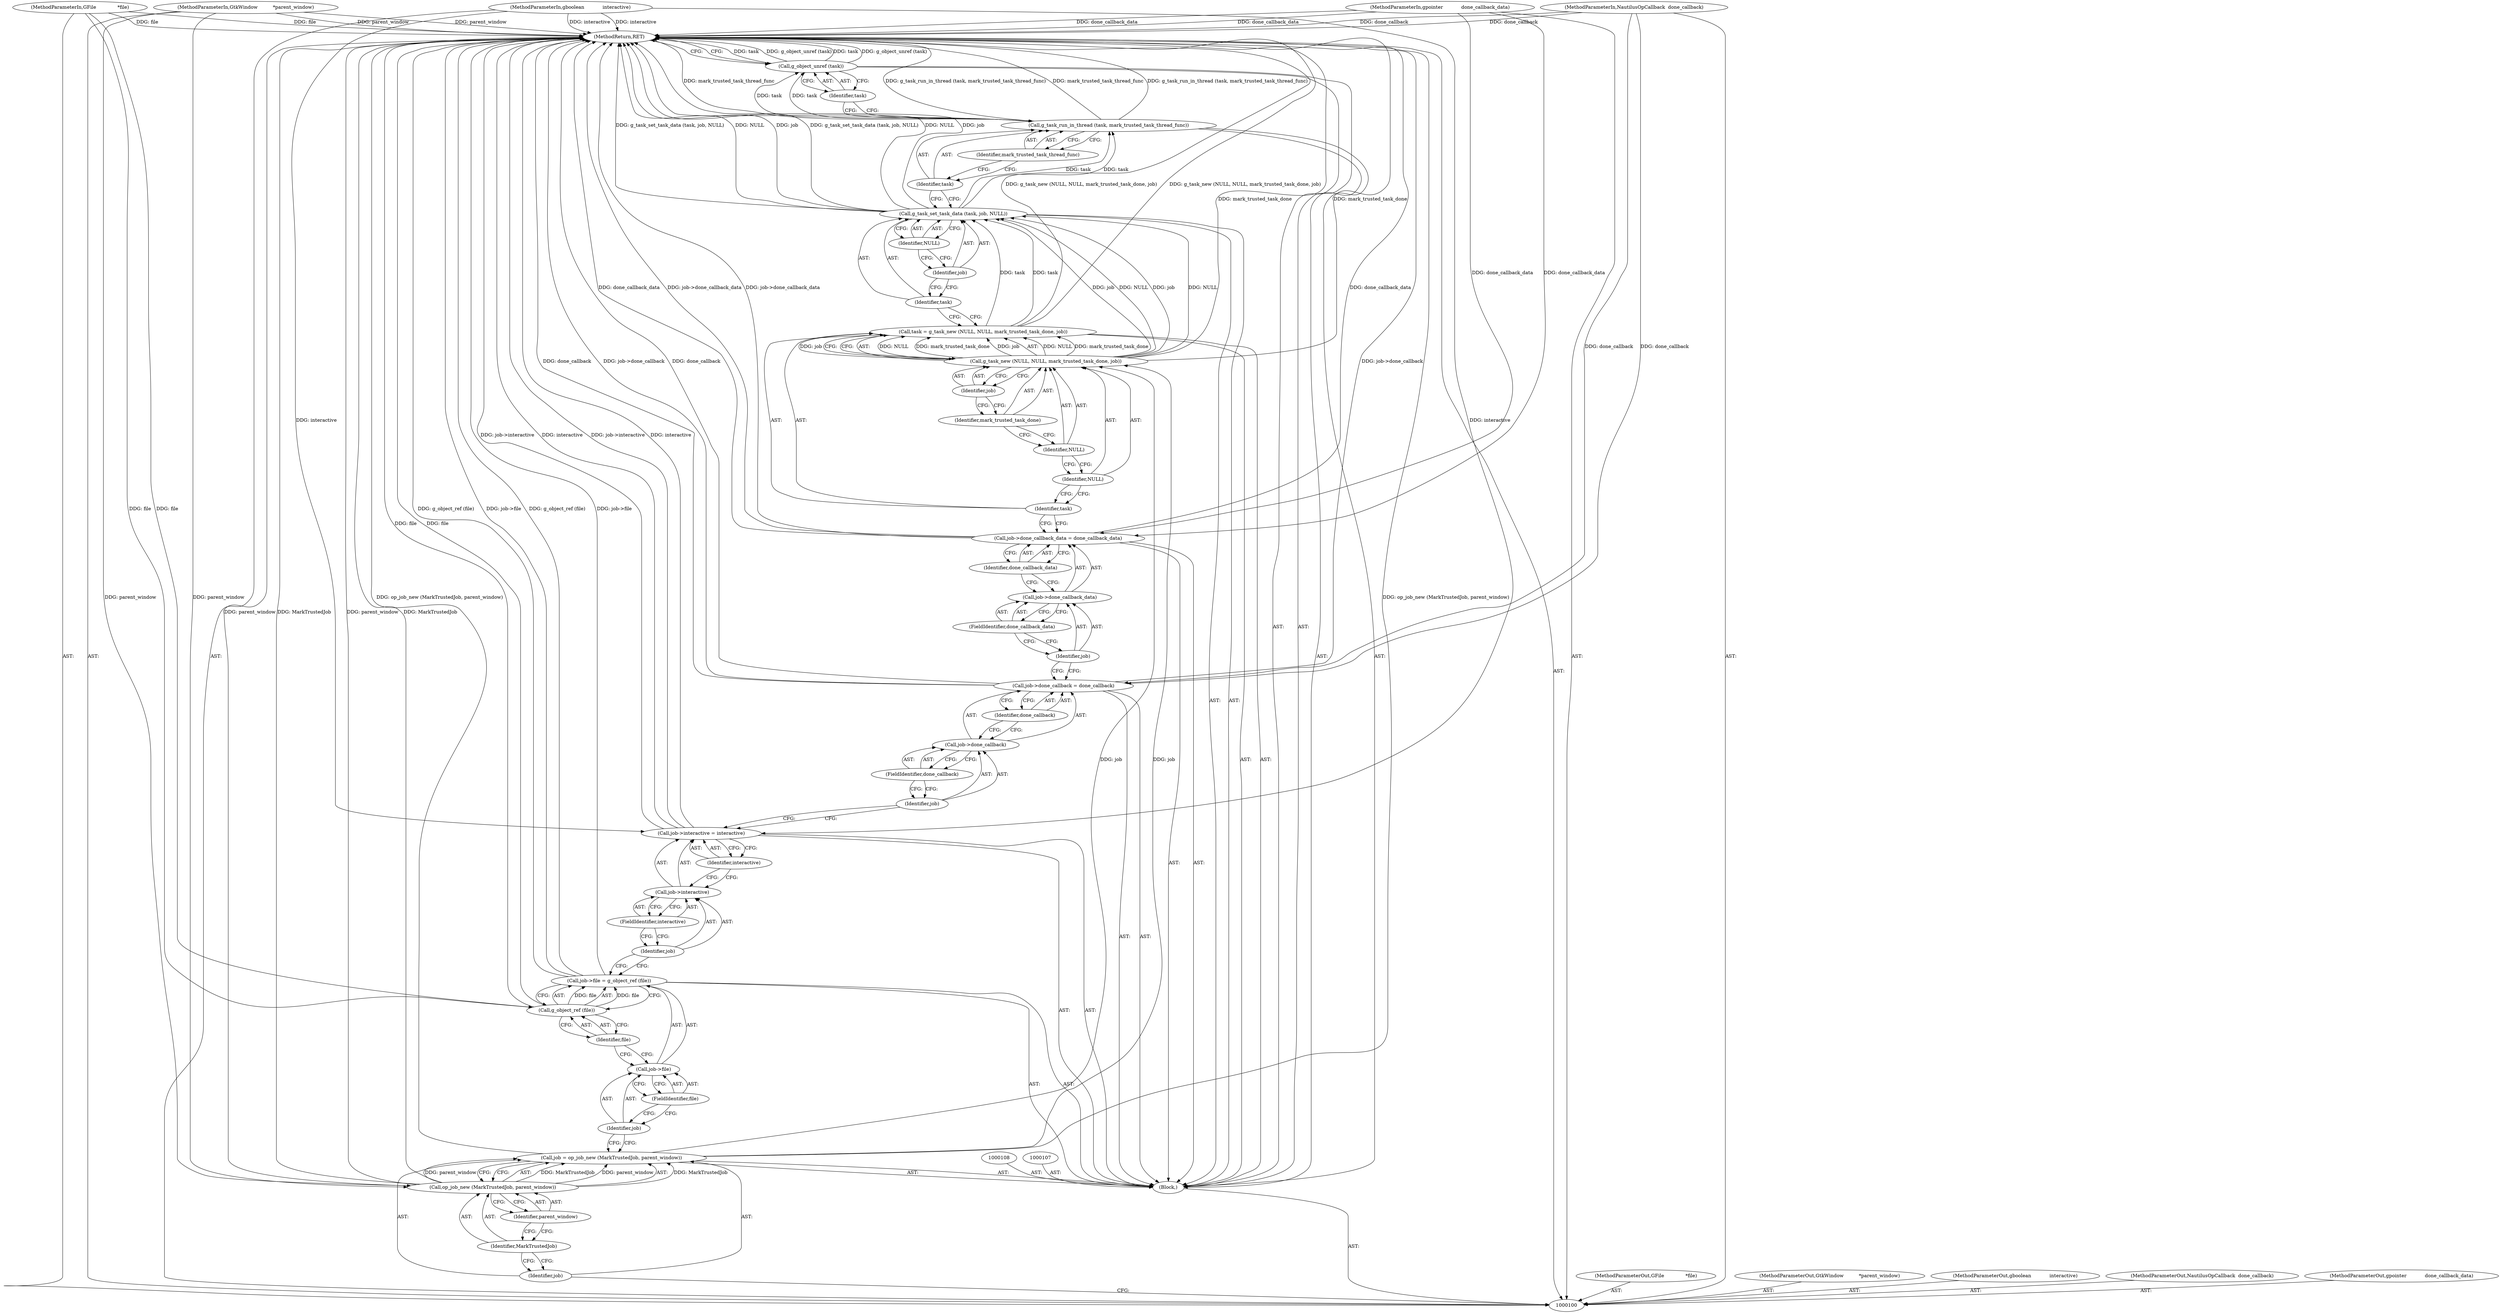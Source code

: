 digraph "1_nautilus_1630f53481f445ada0a455e9979236d31a8d3bb0_4" {
"1000151" [label="(MethodReturn,RET)"];
"1000101" [label="(MethodParameterIn,GFile              *file)"];
"1000204" [label="(MethodParameterOut,GFile              *file)"];
"1000111" [label="(Call,op_job_new (MarkTrustedJob, parent_window))"];
"1000112" [label="(Identifier,MarkTrustedJob)"];
"1000113" [label="(Identifier,parent_window)"];
"1000109" [label="(Call,job = op_job_new (MarkTrustedJob, parent_window))"];
"1000110" [label="(Identifier,job)"];
"1000118" [label="(Call,g_object_ref (file))"];
"1000119" [label="(Identifier,file)"];
"1000114" [label="(Call,job->file = g_object_ref (file))"];
"1000115" [label="(Call,job->file)"];
"1000116" [label="(Identifier,job)"];
"1000117" [label="(FieldIdentifier,file)"];
"1000124" [label="(Identifier,interactive)"];
"1000120" [label="(Call,job->interactive = interactive)"];
"1000121" [label="(Call,job->interactive)"];
"1000122" [label="(Identifier,job)"];
"1000123" [label="(FieldIdentifier,interactive)"];
"1000128" [label="(FieldIdentifier,done_callback)"];
"1000129" [label="(Identifier,done_callback)"];
"1000125" [label="(Call,job->done_callback = done_callback)"];
"1000126" [label="(Call,job->done_callback)"];
"1000127" [label="(Identifier,job)"];
"1000133" [label="(FieldIdentifier,done_callback_data)"];
"1000134" [label="(Identifier,done_callback_data)"];
"1000130" [label="(Call,job->done_callback_data = done_callback_data)"];
"1000131" [label="(Call,job->done_callback_data)"];
"1000132" [label="(Identifier,job)"];
"1000137" [label="(Call,g_task_new (NULL, NULL, mark_trusted_task_done, job))"];
"1000138" [label="(Identifier,NULL)"];
"1000139" [label="(Identifier,NULL)"];
"1000140" [label="(Identifier,mark_trusted_task_done)"];
"1000135" [label="(Call,task = g_task_new (NULL, NULL, mark_trusted_task_done, job))"];
"1000136" [label="(Identifier,task)"];
"1000141" [label="(Identifier,job)"];
"1000143" [label="(Identifier,task)"];
"1000144" [label="(Identifier,job)"];
"1000145" [label="(Identifier,NULL)"];
"1000142" [label="(Call,g_task_set_task_data (task, job, NULL))"];
"1000147" [label="(Identifier,task)"];
"1000148" [label="(Identifier,mark_trusted_task_thread_func)"];
"1000146" [label="(Call,g_task_run_in_thread (task, mark_trusted_task_thread_func))"];
"1000150" [label="(Identifier,task)"];
"1000149" [label="(Call,g_object_unref (task))"];
"1000102" [label="(MethodParameterIn,GtkWindow          *parent_window)"];
"1000205" [label="(MethodParameterOut,GtkWindow          *parent_window)"];
"1000103" [label="(MethodParameterIn,gboolean            interactive)"];
"1000206" [label="(MethodParameterOut,gboolean            interactive)"];
"1000104" [label="(MethodParameterIn,NautilusOpCallback  done_callback)"];
"1000207" [label="(MethodParameterOut,NautilusOpCallback  done_callback)"];
"1000105" [label="(MethodParameterIn,gpointer            done_callback_data)"];
"1000208" [label="(MethodParameterOut,gpointer            done_callback_data)"];
"1000106" [label="(Block,)"];
"1000151" -> "1000100"  [label="AST: "];
"1000151" -> "1000149"  [label="CFG: "];
"1000142" -> "1000151"  [label="DDG: g_task_set_task_data (task, job, NULL)"];
"1000142" -> "1000151"  [label="DDG: NULL"];
"1000142" -> "1000151"  [label="DDG: job"];
"1000104" -> "1000151"  [label="DDG: done_callback"];
"1000105" -> "1000151"  [label="DDG: done_callback_data"];
"1000137" -> "1000151"  [label="DDG: mark_trusted_task_done"];
"1000114" -> "1000151"  [label="DDG: g_object_ref (file)"];
"1000114" -> "1000151"  [label="DDG: job->file"];
"1000149" -> "1000151"  [label="DDG: task"];
"1000149" -> "1000151"  [label="DDG: g_object_unref (task)"];
"1000118" -> "1000151"  [label="DDG: file"];
"1000146" -> "1000151"  [label="DDG: g_task_run_in_thread (task, mark_trusted_task_thread_func)"];
"1000146" -> "1000151"  [label="DDG: mark_trusted_task_thread_func"];
"1000109" -> "1000151"  [label="DDG: op_job_new (MarkTrustedJob, parent_window)"];
"1000125" -> "1000151"  [label="DDG: job->done_callback"];
"1000125" -> "1000151"  [label="DDG: done_callback"];
"1000103" -> "1000151"  [label="DDG: interactive"];
"1000130" -> "1000151"  [label="DDG: done_callback_data"];
"1000130" -> "1000151"  [label="DDG: job->done_callback_data"];
"1000120" -> "1000151"  [label="DDG: job->interactive"];
"1000120" -> "1000151"  [label="DDG: interactive"];
"1000102" -> "1000151"  [label="DDG: parent_window"];
"1000111" -> "1000151"  [label="DDG: MarkTrustedJob"];
"1000111" -> "1000151"  [label="DDG: parent_window"];
"1000101" -> "1000151"  [label="DDG: file"];
"1000135" -> "1000151"  [label="DDG: g_task_new (NULL, NULL, mark_trusted_task_done, job)"];
"1000101" -> "1000100"  [label="AST: "];
"1000101" -> "1000151"  [label="DDG: file"];
"1000101" -> "1000118"  [label="DDG: file"];
"1000204" -> "1000100"  [label="AST: "];
"1000111" -> "1000109"  [label="AST: "];
"1000111" -> "1000113"  [label="CFG: "];
"1000112" -> "1000111"  [label="AST: "];
"1000113" -> "1000111"  [label="AST: "];
"1000109" -> "1000111"  [label="CFG: "];
"1000111" -> "1000151"  [label="DDG: MarkTrustedJob"];
"1000111" -> "1000151"  [label="DDG: parent_window"];
"1000111" -> "1000109"  [label="DDG: MarkTrustedJob"];
"1000111" -> "1000109"  [label="DDG: parent_window"];
"1000102" -> "1000111"  [label="DDG: parent_window"];
"1000112" -> "1000111"  [label="AST: "];
"1000112" -> "1000110"  [label="CFG: "];
"1000113" -> "1000112"  [label="CFG: "];
"1000113" -> "1000111"  [label="AST: "];
"1000113" -> "1000112"  [label="CFG: "];
"1000111" -> "1000113"  [label="CFG: "];
"1000109" -> "1000106"  [label="AST: "];
"1000109" -> "1000111"  [label="CFG: "];
"1000110" -> "1000109"  [label="AST: "];
"1000111" -> "1000109"  [label="AST: "];
"1000116" -> "1000109"  [label="CFG: "];
"1000109" -> "1000151"  [label="DDG: op_job_new (MarkTrustedJob, parent_window)"];
"1000111" -> "1000109"  [label="DDG: MarkTrustedJob"];
"1000111" -> "1000109"  [label="DDG: parent_window"];
"1000109" -> "1000137"  [label="DDG: job"];
"1000110" -> "1000109"  [label="AST: "];
"1000110" -> "1000100"  [label="CFG: "];
"1000112" -> "1000110"  [label="CFG: "];
"1000118" -> "1000114"  [label="AST: "];
"1000118" -> "1000119"  [label="CFG: "];
"1000119" -> "1000118"  [label="AST: "];
"1000114" -> "1000118"  [label="CFG: "];
"1000118" -> "1000151"  [label="DDG: file"];
"1000118" -> "1000114"  [label="DDG: file"];
"1000101" -> "1000118"  [label="DDG: file"];
"1000119" -> "1000118"  [label="AST: "];
"1000119" -> "1000115"  [label="CFG: "];
"1000118" -> "1000119"  [label="CFG: "];
"1000114" -> "1000106"  [label="AST: "];
"1000114" -> "1000118"  [label="CFG: "];
"1000115" -> "1000114"  [label="AST: "];
"1000118" -> "1000114"  [label="AST: "];
"1000122" -> "1000114"  [label="CFG: "];
"1000114" -> "1000151"  [label="DDG: g_object_ref (file)"];
"1000114" -> "1000151"  [label="DDG: job->file"];
"1000118" -> "1000114"  [label="DDG: file"];
"1000115" -> "1000114"  [label="AST: "];
"1000115" -> "1000117"  [label="CFG: "];
"1000116" -> "1000115"  [label="AST: "];
"1000117" -> "1000115"  [label="AST: "];
"1000119" -> "1000115"  [label="CFG: "];
"1000116" -> "1000115"  [label="AST: "];
"1000116" -> "1000109"  [label="CFG: "];
"1000117" -> "1000116"  [label="CFG: "];
"1000117" -> "1000115"  [label="AST: "];
"1000117" -> "1000116"  [label="CFG: "];
"1000115" -> "1000117"  [label="CFG: "];
"1000124" -> "1000120"  [label="AST: "];
"1000124" -> "1000121"  [label="CFG: "];
"1000120" -> "1000124"  [label="CFG: "];
"1000120" -> "1000106"  [label="AST: "];
"1000120" -> "1000124"  [label="CFG: "];
"1000121" -> "1000120"  [label="AST: "];
"1000124" -> "1000120"  [label="AST: "];
"1000127" -> "1000120"  [label="CFG: "];
"1000120" -> "1000151"  [label="DDG: job->interactive"];
"1000120" -> "1000151"  [label="DDG: interactive"];
"1000103" -> "1000120"  [label="DDG: interactive"];
"1000121" -> "1000120"  [label="AST: "];
"1000121" -> "1000123"  [label="CFG: "];
"1000122" -> "1000121"  [label="AST: "];
"1000123" -> "1000121"  [label="AST: "];
"1000124" -> "1000121"  [label="CFG: "];
"1000122" -> "1000121"  [label="AST: "];
"1000122" -> "1000114"  [label="CFG: "];
"1000123" -> "1000122"  [label="CFG: "];
"1000123" -> "1000121"  [label="AST: "];
"1000123" -> "1000122"  [label="CFG: "];
"1000121" -> "1000123"  [label="CFG: "];
"1000128" -> "1000126"  [label="AST: "];
"1000128" -> "1000127"  [label="CFG: "];
"1000126" -> "1000128"  [label="CFG: "];
"1000129" -> "1000125"  [label="AST: "];
"1000129" -> "1000126"  [label="CFG: "];
"1000125" -> "1000129"  [label="CFG: "];
"1000125" -> "1000106"  [label="AST: "];
"1000125" -> "1000129"  [label="CFG: "];
"1000126" -> "1000125"  [label="AST: "];
"1000129" -> "1000125"  [label="AST: "];
"1000132" -> "1000125"  [label="CFG: "];
"1000125" -> "1000151"  [label="DDG: job->done_callback"];
"1000125" -> "1000151"  [label="DDG: done_callback"];
"1000104" -> "1000125"  [label="DDG: done_callback"];
"1000126" -> "1000125"  [label="AST: "];
"1000126" -> "1000128"  [label="CFG: "];
"1000127" -> "1000126"  [label="AST: "];
"1000128" -> "1000126"  [label="AST: "];
"1000129" -> "1000126"  [label="CFG: "];
"1000127" -> "1000126"  [label="AST: "];
"1000127" -> "1000120"  [label="CFG: "];
"1000128" -> "1000127"  [label="CFG: "];
"1000133" -> "1000131"  [label="AST: "];
"1000133" -> "1000132"  [label="CFG: "];
"1000131" -> "1000133"  [label="CFG: "];
"1000134" -> "1000130"  [label="AST: "];
"1000134" -> "1000131"  [label="CFG: "];
"1000130" -> "1000134"  [label="CFG: "];
"1000130" -> "1000106"  [label="AST: "];
"1000130" -> "1000134"  [label="CFG: "];
"1000131" -> "1000130"  [label="AST: "];
"1000134" -> "1000130"  [label="AST: "];
"1000136" -> "1000130"  [label="CFG: "];
"1000130" -> "1000151"  [label="DDG: done_callback_data"];
"1000130" -> "1000151"  [label="DDG: job->done_callback_data"];
"1000105" -> "1000130"  [label="DDG: done_callback_data"];
"1000131" -> "1000130"  [label="AST: "];
"1000131" -> "1000133"  [label="CFG: "];
"1000132" -> "1000131"  [label="AST: "];
"1000133" -> "1000131"  [label="AST: "];
"1000134" -> "1000131"  [label="CFG: "];
"1000132" -> "1000131"  [label="AST: "];
"1000132" -> "1000125"  [label="CFG: "];
"1000133" -> "1000132"  [label="CFG: "];
"1000137" -> "1000135"  [label="AST: "];
"1000137" -> "1000141"  [label="CFG: "];
"1000138" -> "1000137"  [label="AST: "];
"1000139" -> "1000137"  [label="AST: "];
"1000140" -> "1000137"  [label="AST: "];
"1000141" -> "1000137"  [label="AST: "];
"1000135" -> "1000137"  [label="CFG: "];
"1000137" -> "1000151"  [label="DDG: mark_trusted_task_done"];
"1000137" -> "1000135"  [label="DDG: NULL"];
"1000137" -> "1000135"  [label="DDG: mark_trusted_task_done"];
"1000137" -> "1000135"  [label="DDG: job"];
"1000109" -> "1000137"  [label="DDG: job"];
"1000137" -> "1000142"  [label="DDG: job"];
"1000137" -> "1000142"  [label="DDG: NULL"];
"1000138" -> "1000137"  [label="AST: "];
"1000138" -> "1000136"  [label="CFG: "];
"1000139" -> "1000138"  [label="CFG: "];
"1000139" -> "1000137"  [label="AST: "];
"1000139" -> "1000138"  [label="CFG: "];
"1000140" -> "1000139"  [label="CFG: "];
"1000140" -> "1000137"  [label="AST: "];
"1000140" -> "1000139"  [label="CFG: "];
"1000141" -> "1000140"  [label="CFG: "];
"1000135" -> "1000106"  [label="AST: "];
"1000135" -> "1000137"  [label="CFG: "];
"1000136" -> "1000135"  [label="AST: "];
"1000137" -> "1000135"  [label="AST: "];
"1000143" -> "1000135"  [label="CFG: "];
"1000135" -> "1000151"  [label="DDG: g_task_new (NULL, NULL, mark_trusted_task_done, job)"];
"1000137" -> "1000135"  [label="DDG: NULL"];
"1000137" -> "1000135"  [label="DDG: mark_trusted_task_done"];
"1000137" -> "1000135"  [label="DDG: job"];
"1000135" -> "1000142"  [label="DDG: task"];
"1000136" -> "1000135"  [label="AST: "];
"1000136" -> "1000130"  [label="CFG: "];
"1000138" -> "1000136"  [label="CFG: "];
"1000141" -> "1000137"  [label="AST: "];
"1000141" -> "1000140"  [label="CFG: "];
"1000137" -> "1000141"  [label="CFG: "];
"1000143" -> "1000142"  [label="AST: "];
"1000143" -> "1000135"  [label="CFG: "];
"1000144" -> "1000143"  [label="CFG: "];
"1000144" -> "1000142"  [label="AST: "];
"1000144" -> "1000143"  [label="CFG: "];
"1000145" -> "1000144"  [label="CFG: "];
"1000145" -> "1000142"  [label="AST: "];
"1000145" -> "1000144"  [label="CFG: "];
"1000142" -> "1000145"  [label="CFG: "];
"1000142" -> "1000106"  [label="AST: "];
"1000142" -> "1000145"  [label="CFG: "];
"1000143" -> "1000142"  [label="AST: "];
"1000144" -> "1000142"  [label="AST: "];
"1000145" -> "1000142"  [label="AST: "];
"1000147" -> "1000142"  [label="CFG: "];
"1000142" -> "1000151"  [label="DDG: g_task_set_task_data (task, job, NULL)"];
"1000142" -> "1000151"  [label="DDG: NULL"];
"1000142" -> "1000151"  [label="DDG: job"];
"1000135" -> "1000142"  [label="DDG: task"];
"1000137" -> "1000142"  [label="DDG: job"];
"1000137" -> "1000142"  [label="DDG: NULL"];
"1000142" -> "1000146"  [label="DDG: task"];
"1000147" -> "1000146"  [label="AST: "];
"1000147" -> "1000142"  [label="CFG: "];
"1000148" -> "1000147"  [label="CFG: "];
"1000148" -> "1000146"  [label="AST: "];
"1000148" -> "1000147"  [label="CFG: "];
"1000146" -> "1000148"  [label="CFG: "];
"1000146" -> "1000106"  [label="AST: "];
"1000146" -> "1000148"  [label="CFG: "];
"1000147" -> "1000146"  [label="AST: "];
"1000148" -> "1000146"  [label="AST: "];
"1000150" -> "1000146"  [label="CFG: "];
"1000146" -> "1000151"  [label="DDG: g_task_run_in_thread (task, mark_trusted_task_thread_func)"];
"1000146" -> "1000151"  [label="DDG: mark_trusted_task_thread_func"];
"1000142" -> "1000146"  [label="DDG: task"];
"1000146" -> "1000149"  [label="DDG: task"];
"1000150" -> "1000149"  [label="AST: "];
"1000150" -> "1000146"  [label="CFG: "];
"1000149" -> "1000150"  [label="CFG: "];
"1000149" -> "1000106"  [label="AST: "];
"1000149" -> "1000150"  [label="CFG: "];
"1000150" -> "1000149"  [label="AST: "];
"1000151" -> "1000149"  [label="CFG: "];
"1000149" -> "1000151"  [label="DDG: task"];
"1000149" -> "1000151"  [label="DDG: g_object_unref (task)"];
"1000146" -> "1000149"  [label="DDG: task"];
"1000102" -> "1000100"  [label="AST: "];
"1000102" -> "1000151"  [label="DDG: parent_window"];
"1000102" -> "1000111"  [label="DDG: parent_window"];
"1000205" -> "1000100"  [label="AST: "];
"1000103" -> "1000100"  [label="AST: "];
"1000103" -> "1000151"  [label="DDG: interactive"];
"1000103" -> "1000120"  [label="DDG: interactive"];
"1000206" -> "1000100"  [label="AST: "];
"1000104" -> "1000100"  [label="AST: "];
"1000104" -> "1000151"  [label="DDG: done_callback"];
"1000104" -> "1000125"  [label="DDG: done_callback"];
"1000207" -> "1000100"  [label="AST: "];
"1000105" -> "1000100"  [label="AST: "];
"1000105" -> "1000151"  [label="DDG: done_callback_data"];
"1000105" -> "1000130"  [label="DDG: done_callback_data"];
"1000208" -> "1000100"  [label="AST: "];
"1000106" -> "1000100"  [label="AST: "];
"1000107" -> "1000106"  [label="AST: "];
"1000108" -> "1000106"  [label="AST: "];
"1000109" -> "1000106"  [label="AST: "];
"1000114" -> "1000106"  [label="AST: "];
"1000120" -> "1000106"  [label="AST: "];
"1000125" -> "1000106"  [label="AST: "];
"1000130" -> "1000106"  [label="AST: "];
"1000135" -> "1000106"  [label="AST: "];
"1000142" -> "1000106"  [label="AST: "];
"1000146" -> "1000106"  [label="AST: "];
"1000149" -> "1000106"  [label="AST: "];
}
